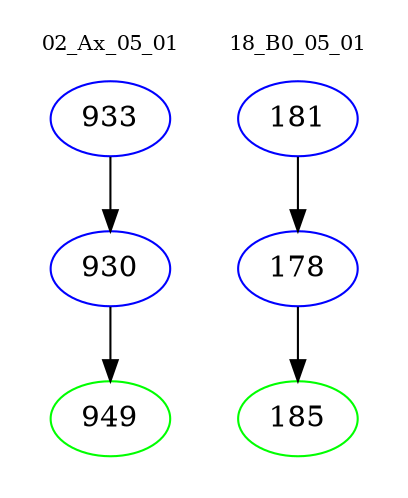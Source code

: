 digraph{
subgraph cluster_0 {
color = white
label = "02_Ax_05_01";
fontsize=10;
T0_933 [label="933", color="blue"]
T0_933 -> T0_930 [color="black"]
T0_930 [label="930", color="blue"]
T0_930 -> T0_949 [color="black"]
T0_949 [label="949", color="green"]
}
subgraph cluster_1 {
color = white
label = "18_B0_05_01";
fontsize=10;
T1_181 [label="181", color="blue"]
T1_181 -> T1_178 [color="black"]
T1_178 [label="178", color="blue"]
T1_178 -> T1_185 [color="black"]
T1_185 [label="185", color="green"]
}
}
